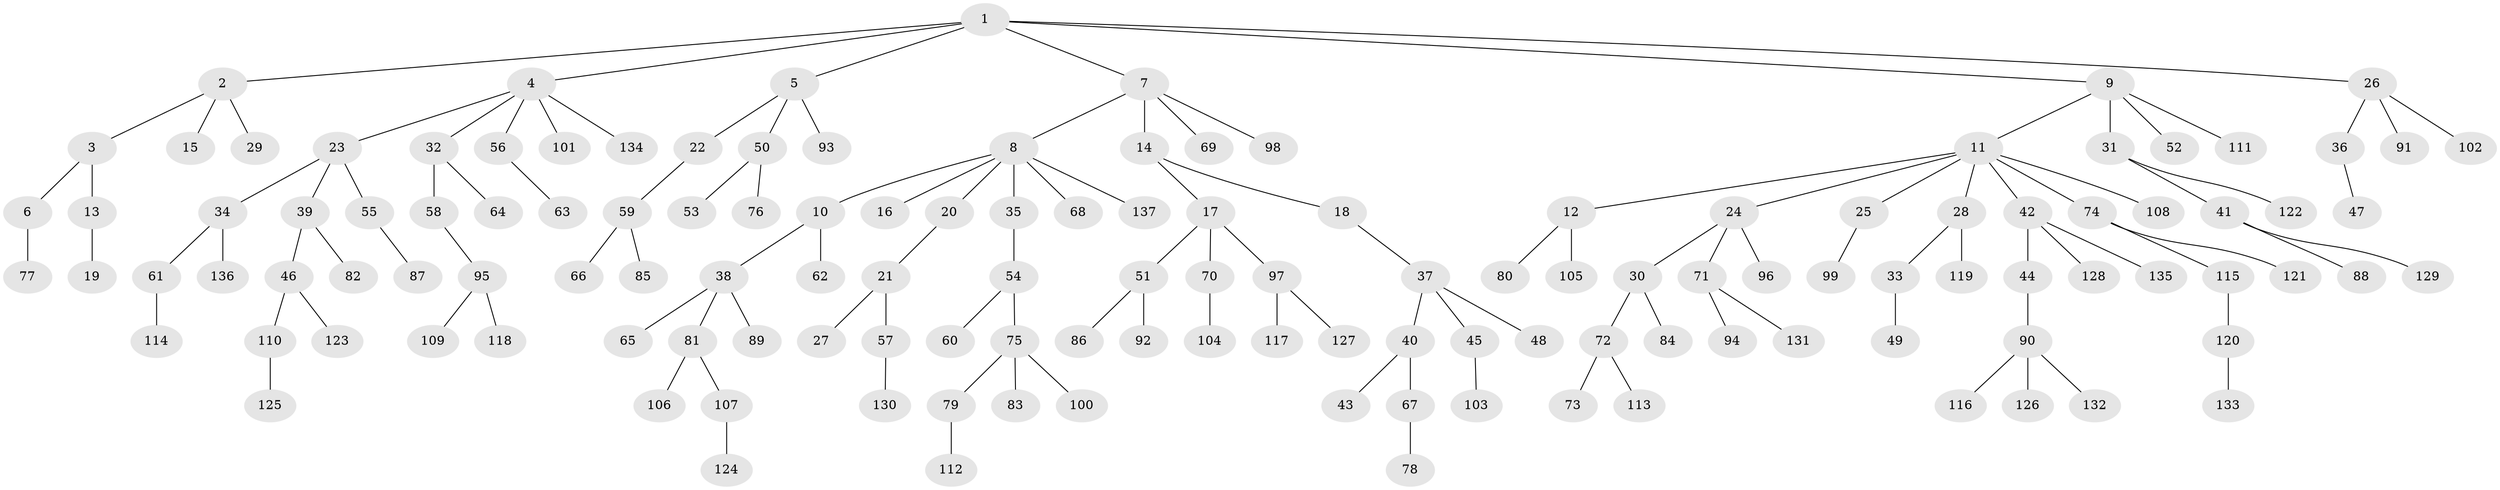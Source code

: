 // Generated by graph-tools (version 1.1) at 2025/11/02/27/25 16:11:26]
// undirected, 137 vertices, 136 edges
graph export_dot {
graph [start="1"]
  node [color=gray90,style=filled];
  1;
  2;
  3;
  4;
  5;
  6;
  7;
  8;
  9;
  10;
  11;
  12;
  13;
  14;
  15;
  16;
  17;
  18;
  19;
  20;
  21;
  22;
  23;
  24;
  25;
  26;
  27;
  28;
  29;
  30;
  31;
  32;
  33;
  34;
  35;
  36;
  37;
  38;
  39;
  40;
  41;
  42;
  43;
  44;
  45;
  46;
  47;
  48;
  49;
  50;
  51;
  52;
  53;
  54;
  55;
  56;
  57;
  58;
  59;
  60;
  61;
  62;
  63;
  64;
  65;
  66;
  67;
  68;
  69;
  70;
  71;
  72;
  73;
  74;
  75;
  76;
  77;
  78;
  79;
  80;
  81;
  82;
  83;
  84;
  85;
  86;
  87;
  88;
  89;
  90;
  91;
  92;
  93;
  94;
  95;
  96;
  97;
  98;
  99;
  100;
  101;
  102;
  103;
  104;
  105;
  106;
  107;
  108;
  109;
  110;
  111;
  112;
  113;
  114;
  115;
  116;
  117;
  118;
  119;
  120;
  121;
  122;
  123;
  124;
  125;
  126;
  127;
  128;
  129;
  130;
  131;
  132;
  133;
  134;
  135;
  136;
  137;
  1 -- 2;
  1 -- 4;
  1 -- 5;
  1 -- 7;
  1 -- 9;
  1 -- 26;
  2 -- 3;
  2 -- 15;
  2 -- 29;
  3 -- 6;
  3 -- 13;
  4 -- 23;
  4 -- 32;
  4 -- 56;
  4 -- 101;
  4 -- 134;
  5 -- 22;
  5 -- 50;
  5 -- 93;
  6 -- 77;
  7 -- 8;
  7 -- 14;
  7 -- 69;
  7 -- 98;
  8 -- 10;
  8 -- 16;
  8 -- 20;
  8 -- 35;
  8 -- 68;
  8 -- 137;
  9 -- 11;
  9 -- 31;
  9 -- 52;
  9 -- 111;
  10 -- 38;
  10 -- 62;
  11 -- 12;
  11 -- 24;
  11 -- 25;
  11 -- 28;
  11 -- 42;
  11 -- 74;
  11 -- 108;
  12 -- 80;
  12 -- 105;
  13 -- 19;
  14 -- 17;
  14 -- 18;
  17 -- 51;
  17 -- 70;
  17 -- 97;
  18 -- 37;
  20 -- 21;
  21 -- 27;
  21 -- 57;
  22 -- 59;
  23 -- 34;
  23 -- 39;
  23 -- 55;
  24 -- 30;
  24 -- 71;
  24 -- 96;
  25 -- 99;
  26 -- 36;
  26 -- 91;
  26 -- 102;
  28 -- 33;
  28 -- 119;
  30 -- 72;
  30 -- 84;
  31 -- 41;
  31 -- 122;
  32 -- 58;
  32 -- 64;
  33 -- 49;
  34 -- 61;
  34 -- 136;
  35 -- 54;
  36 -- 47;
  37 -- 40;
  37 -- 45;
  37 -- 48;
  38 -- 65;
  38 -- 81;
  38 -- 89;
  39 -- 46;
  39 -- 82;
  40 -- 43;
  40 -- 67;
  41 -- 88;
  41 -- 129;
  42 -- 44;
  42 -- 128;
  42 -- 135;
  44 -- 90;
  45 -- 103;
  46 -- 110;
  46 -- 123;
  50 -- 53;
  50 -- 76;
  51 -- 86;
  51 -- 92;
  54 -- 60;
  54 -- 75;
  55 -- 87;
  56 -- 63;
  57 -- 130;
  58 -- 95;
  59 -- 66;
  59 -- 85;
  61 -- 114;
  67 -- 78;
  70 -- 104;
  71 -- 94;
  71 -- 131;
  72 -- 73;
  72 -- 113;
  74 -- 115;
  74 -- 121;
  75 -- 79;
  75 -- 83;
  75 -- 100;
  79 -- 112;
  81 -- 106;
  81 -- 107;
  90 -- 116;
  90 -- 126;
  90 -- 132;
  95 -- 109;
  95 -- 118;
  97 -- 117;
  97 -- 127;
  107 -- 124;
  110 -- 125;
  115 -- 120;
  120 -- 133;
}
